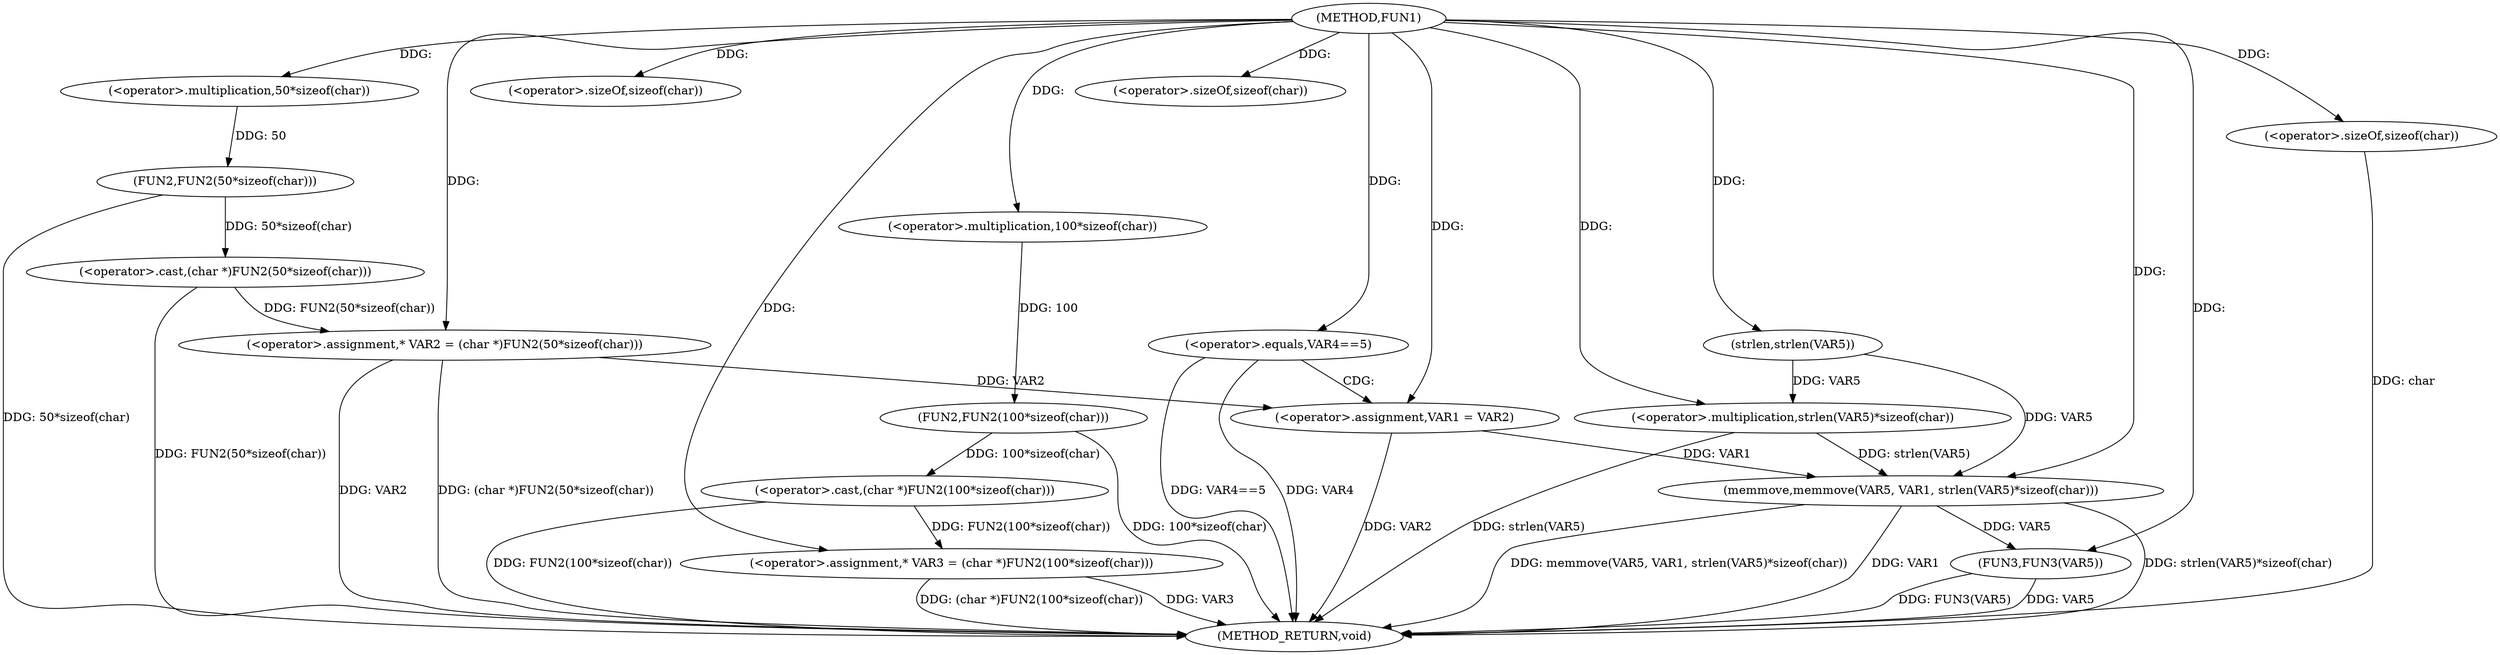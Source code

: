 digraph FUN1 {  
"1000100" [label = "(METHOD,FUN1)" ]
"1000143" [label = "(METHOD_RETURN,void)" ]
"1000104" [label = "(<operator>.assignment,* VAR2 = (char *)FUN2(50*sizeof(char)))" ]
"1000106" [label = "(<operator>.cast,(char *)FUN2(50*sizeof(char)))" ]
"1000108" [label = "(FUN2,FUN2(50*sizeof(char)))" ]
"1000109" [label = "(<operator>.multiplication,50*sizeof(char))" ]
"1000111" [label = "(<operator>.sizeOf,sizeof(char))" ]
"1000114" [label = "(<operator>.assignment,* VAR3 = (char *)FUN2(100*sizeof(char)))" ]
"1000116" [label = "(<operator>.cast,(char *)FUN2(100*sizeof(char)))" ]
"1000118" [label = "(FUN2,FUN2(100*sizeof(char)))" ]
"1000119" [label = "(<operator>.multiplication,100*sizeof(char))" ]
"1000121" [label = "(<operator>.sizeOf,sizeof(char))" ]
"1000124" [label = "(<operator>.equals,VAR4==5)" ]
"1000128" [label = "(<operator>.assignment,VAR1 = VAR2)" ]
"1000133" [label = "(memmove,memmove(VAR5, VAR1, strlen(VAR5)*sizeof(char)))" ]
"1000136" [label = "(<operator>.multiplication,strlen(VAR5)*sizeof(char))" ]
"1000137" [label = "(strlen,strlen(VAR5))" ]
"1000139" [label = "(<operator>.sizeOf,sizeof(char))" ]
"1000141" [label = "(FUN3,FUN3(VAR5))" ]
  "1000128" -> "1000143"  [ label = "DDG: VAR2"] 
  "1000141" -> "1000143"  [ label = "DDG: VAR5"] 
  "1000124" -> "1000143"  [ label = "DDG: VAR4"] 
  "1000106" -> "1000143"  [ label = "DDG: FUN2(50*sizeof(char))"] 
  "1000104" -> "1000143"  [ label = "DDG: VAR2"] 
  "1000139" -> "1000143"  [ label = "DDG: char"] 
  "1000114" -> "1000143"  [ label = "DDG: VAR3"] 
  "1000116" -> "1000143"  [ label = "DDG: FUN2(100*sizeof(char))"] 
  "1000133" -> "1000143"  [ label = "DDG: memmove(VAR5, VAR1, strlen(VAR5)*sizeof(char))"] 
  "1000133" -> "1000143"  [ label = "DDG: VAR1"] 
  "1000133" -> "1000143"  [ label = "DDG: strlen(VAR5)*sizeof(char)"] 
  "1000118" -> "1000143"  [ label = "DDG: 100*sizeof(char)"] 
  "1000114" -> "1000143"  [ label = "DDG: (char *)FUN2(100*sizeof(char))"] 
  "1000124" -> "1000143"  [ label = "DDG: VAR4==5"] 
  "1000141" -> "1000143"  [ label = "DDG: FUN3(VAR5)"] 
  "1000136" -> "1000143"  [ label = "DDG: strlen(VAR5)"] 
  "1000104" -> "1000143"  [ label = "DDG: (char *)FUN2(50*sizeof(char))"] 
  "1000108" -> "1000143"  [ label = "DDG: 50*sizeof(char)"] 
  "1000106" -> "1000104"  [ label = "DDG: FUN2(50*sizeof(char))"] 
  "1000100" -> "1000104"  [ label = "DDG: "] 
  "1000108" -> "1000106"  [ label = "DDG: 50*sizeof(char)"] 
  "1000109" -> "1000108"  [ label = "DDG: 50"] 
  "1000100" -> "1000109"  [ label = "DDG: "] 
  "1000100" -> "1000111"  [ label = "DDG: "] 
  "1000116" -> "1000114"  [ label = "DDG: FUN2(100*sizeof(char))"] 
  "1000100" -> "1000114"  [ label = "DDG: "] 
  "1000118" -> "1000116"  [ label = "DDG: 100*sizeof(char)"] 
  "1000119" -> "1000118"  [ label = "DDG: 100"] 
  "1000100" -> "1000119"  [ label = "DDG: "] 
  "1000100" -> "1000121"  [ label = "DDG: "] 
  "1000100" -> "1000124"  [ label = "DDG: "] 
  "1000104" -> "1000128"  [ label = "DDG: VAR2"] 
  "1000100" -> "1000128"  [ label = "DDG: "] 
  "1000137" -> "1000133"  [ label = "DDG: VAR5"] 
  "1000100" -> "1000133"  [ label = "DDG: "] 
  "1000128" -> "1000133"  [ label = "DDG: VAR1"] 
  "1000136" -> "1000133"  [ label = "DDG: strlen(VAR5)"] 
  "1000137" -> "1000136"  [ label = "DDG: VAR5"] 
  "1000100" -> "1000137"  [ label = "DDG: "] 
  "1000100" -> "1000136"  [ label = "DDG: "] 
  "1000100" -> "1000139"  [ label = "DDG: "] 
  "1000133" -> "1000141"  [ label = "DDG: VAR5"] 
  "1000100" -> "1000141"  [ label = "DDG: "] 
  "1000124" -> "1000128"  [ label = "CDG: "] 
}
